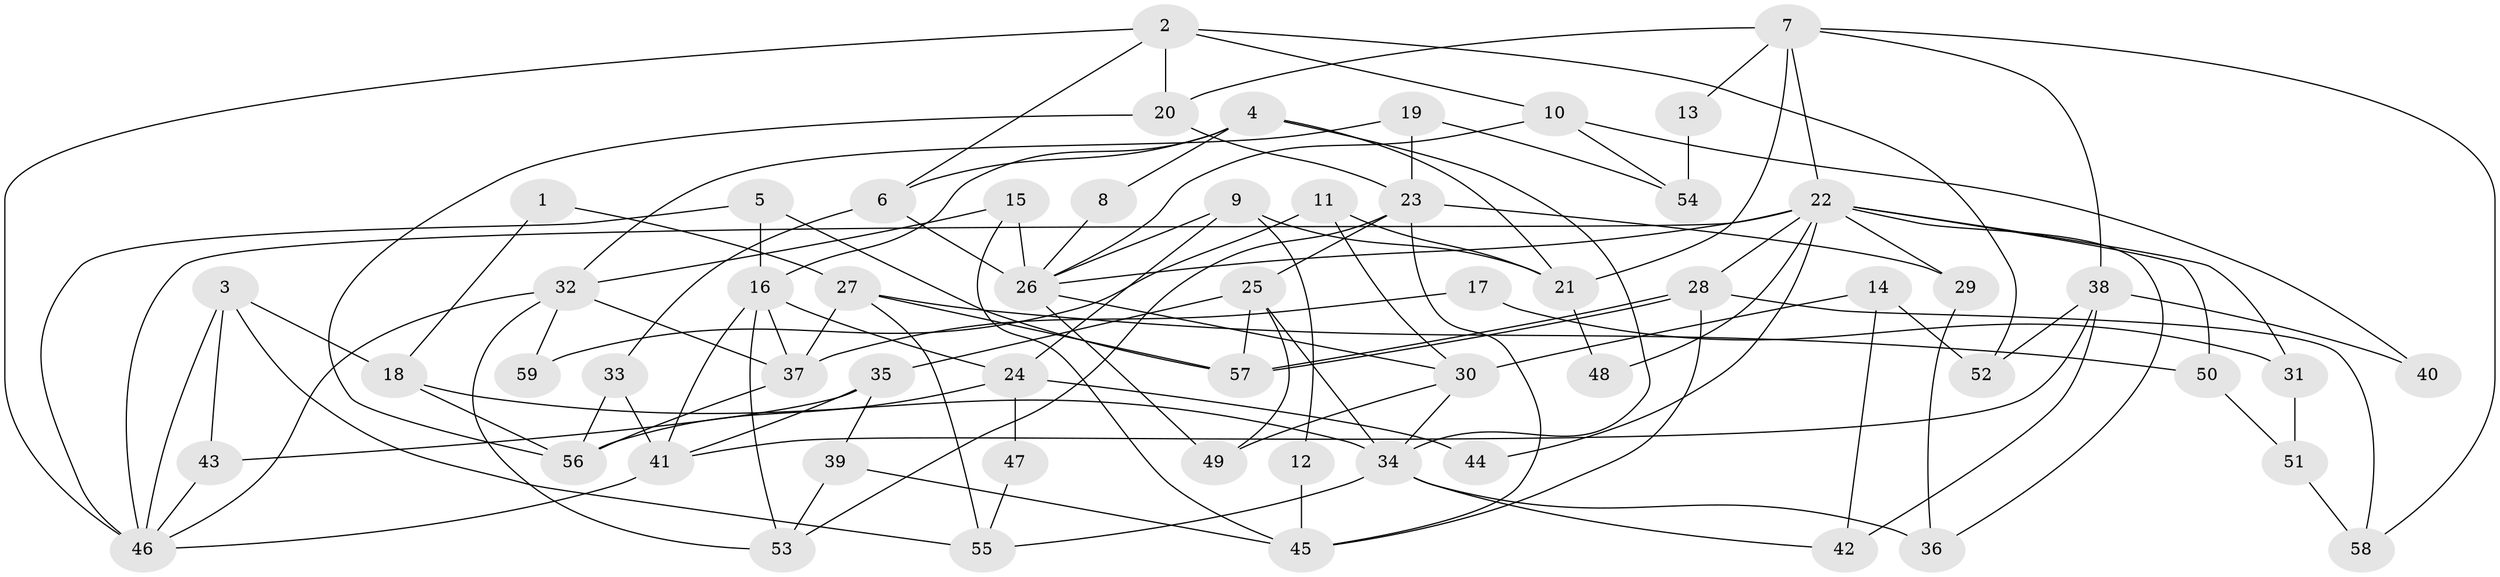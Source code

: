 // coarse degree distribution, {2: 0.21052631578947367, 6: 0.05263157894736842, 5: 0.10526315789473684, 3: 0.15789473684210525, 4: 0.18421052631578946, 9: 0.05263157894736842, 8: 0.10526315789473684, 10: 0.02631578947368421, 7: 0.07894736842105263, 11: 0.02631578947368421}
// Generated by graph-tools (version 1.1) at 2025/52/02/27/25 19:52:04]
// undirected, 59 vertices, 118 edges
graph export_dot {
graph [start="1"]
  node [color=gray90,style=filled];
  1;
  2;
  3;
  4;
  5;
  6;
  7;
  8;
  9;
  10;
  11;
  12;
  13;
  14;
  15;
  16;
  17;
  18;
  19;
  20;
  21;
  22;
  23;
  24;
  25;
  26;
  27;
  28;
  29;
  30;
  31;
  32;
  33;
  34;
  35;
  36;
  37;
  38;
  39;
  40;
  41;
  42;
  43;
  44;
  45;
  46;
  47;
  48;
  49;
  50;
  51;
  52;
  53;
  54;
  55;
  56;
  57;
  58;
  59;
  1 -- 18;
  1 -- 27;
  2 -- 46;
  2 -- 20;
  2 -- 6;
  2 -- 10;
  2 -- 52;
  3 -- 46;
  3 -- 18;
  3 -- 43;
  3 -- 55;
  4 -- 16;
  4 -- 34;
  4 -- 6;
  4 -- 8;
  4 -- 21;
  5 -- 16;
  5 -- 46;
  5 -- 57;
  6 -- 26;
  6 -- 33;
  7 -- 22;
  7 -- 20;
  7 -- 13;
  7 -- 21;
  7 -- 38;
  7 -- 58;
  8 -- 26;
  9 -- 21;
  9 -- 26;
  9 -- 12;
  9 -- 24;
  10 -- 26;
  10 -- 40;
  10 -- 54;
  11 -- 30;
  11 -- 21;
  11 -- 59;
  12 -- 45;
  13 -- 54;
  14 -- 42;
  14 -- 52;
  14 -- 30;
  15 -- 26;
  15 -- 45;
  15 -- 32;
  16 -- 24;
  16 -- 37;
  16 -- 41;
  16 -- 53;
  17 -- 37;
  17 -- 31;
  18 -- 34;
  18 -- 56;
  19 -- 23;
  19 -- 32;
  19 -- 54;
  20 -- 56;
  20 -- 23;
  21 -- 48;
  22 -- 26;
  22 -- 28;
  22 -- 29;
  22 -- 31;
  22 -- 36;
  22 -- 44;
  22 -- 46;
  22 -- 48;
  22 -- 50;
  23 -- 53;
  23 -- 29;
  23 -- 25;
  23 -- 45;
  24 -- 56;
  24 -- 44;
  24 -- 47;
  25 -- 57;
  25 -- 34;
  25 -- 35;
  25 -- 49;
  26 -- 49;
  26 -- 30;
  27 -- 57;
  27 -- 55;
  27 -- 37;
  27 -- 50;
  28 -- 45;
  28 -- 57;
  28 -- 57;
  28 -- 58;
  29 -- 36;
  30 -- 34;
  30 -- 49;
  31 -- 51;
  32 -- 46;
  32 -- 37;
  32 -- 53;
  32 -- 59;
  33 -- 41;
  33 -- 56;
  34 -- 36;
  34 -- 42;
  34 -- 55;
  35 -- 41;
  35 -- 39;
  35 -- 43;
  37 -- 56;
  38 -- 41;
  38 -- 40;
  38 -- 42;
  38 -- 52;
  39 -- 53;
  39 -- 45;
  41 -- 46;
  43 -- 46;
  47 -- 55;
  50 -- 51;
  51 -- 58;
}

